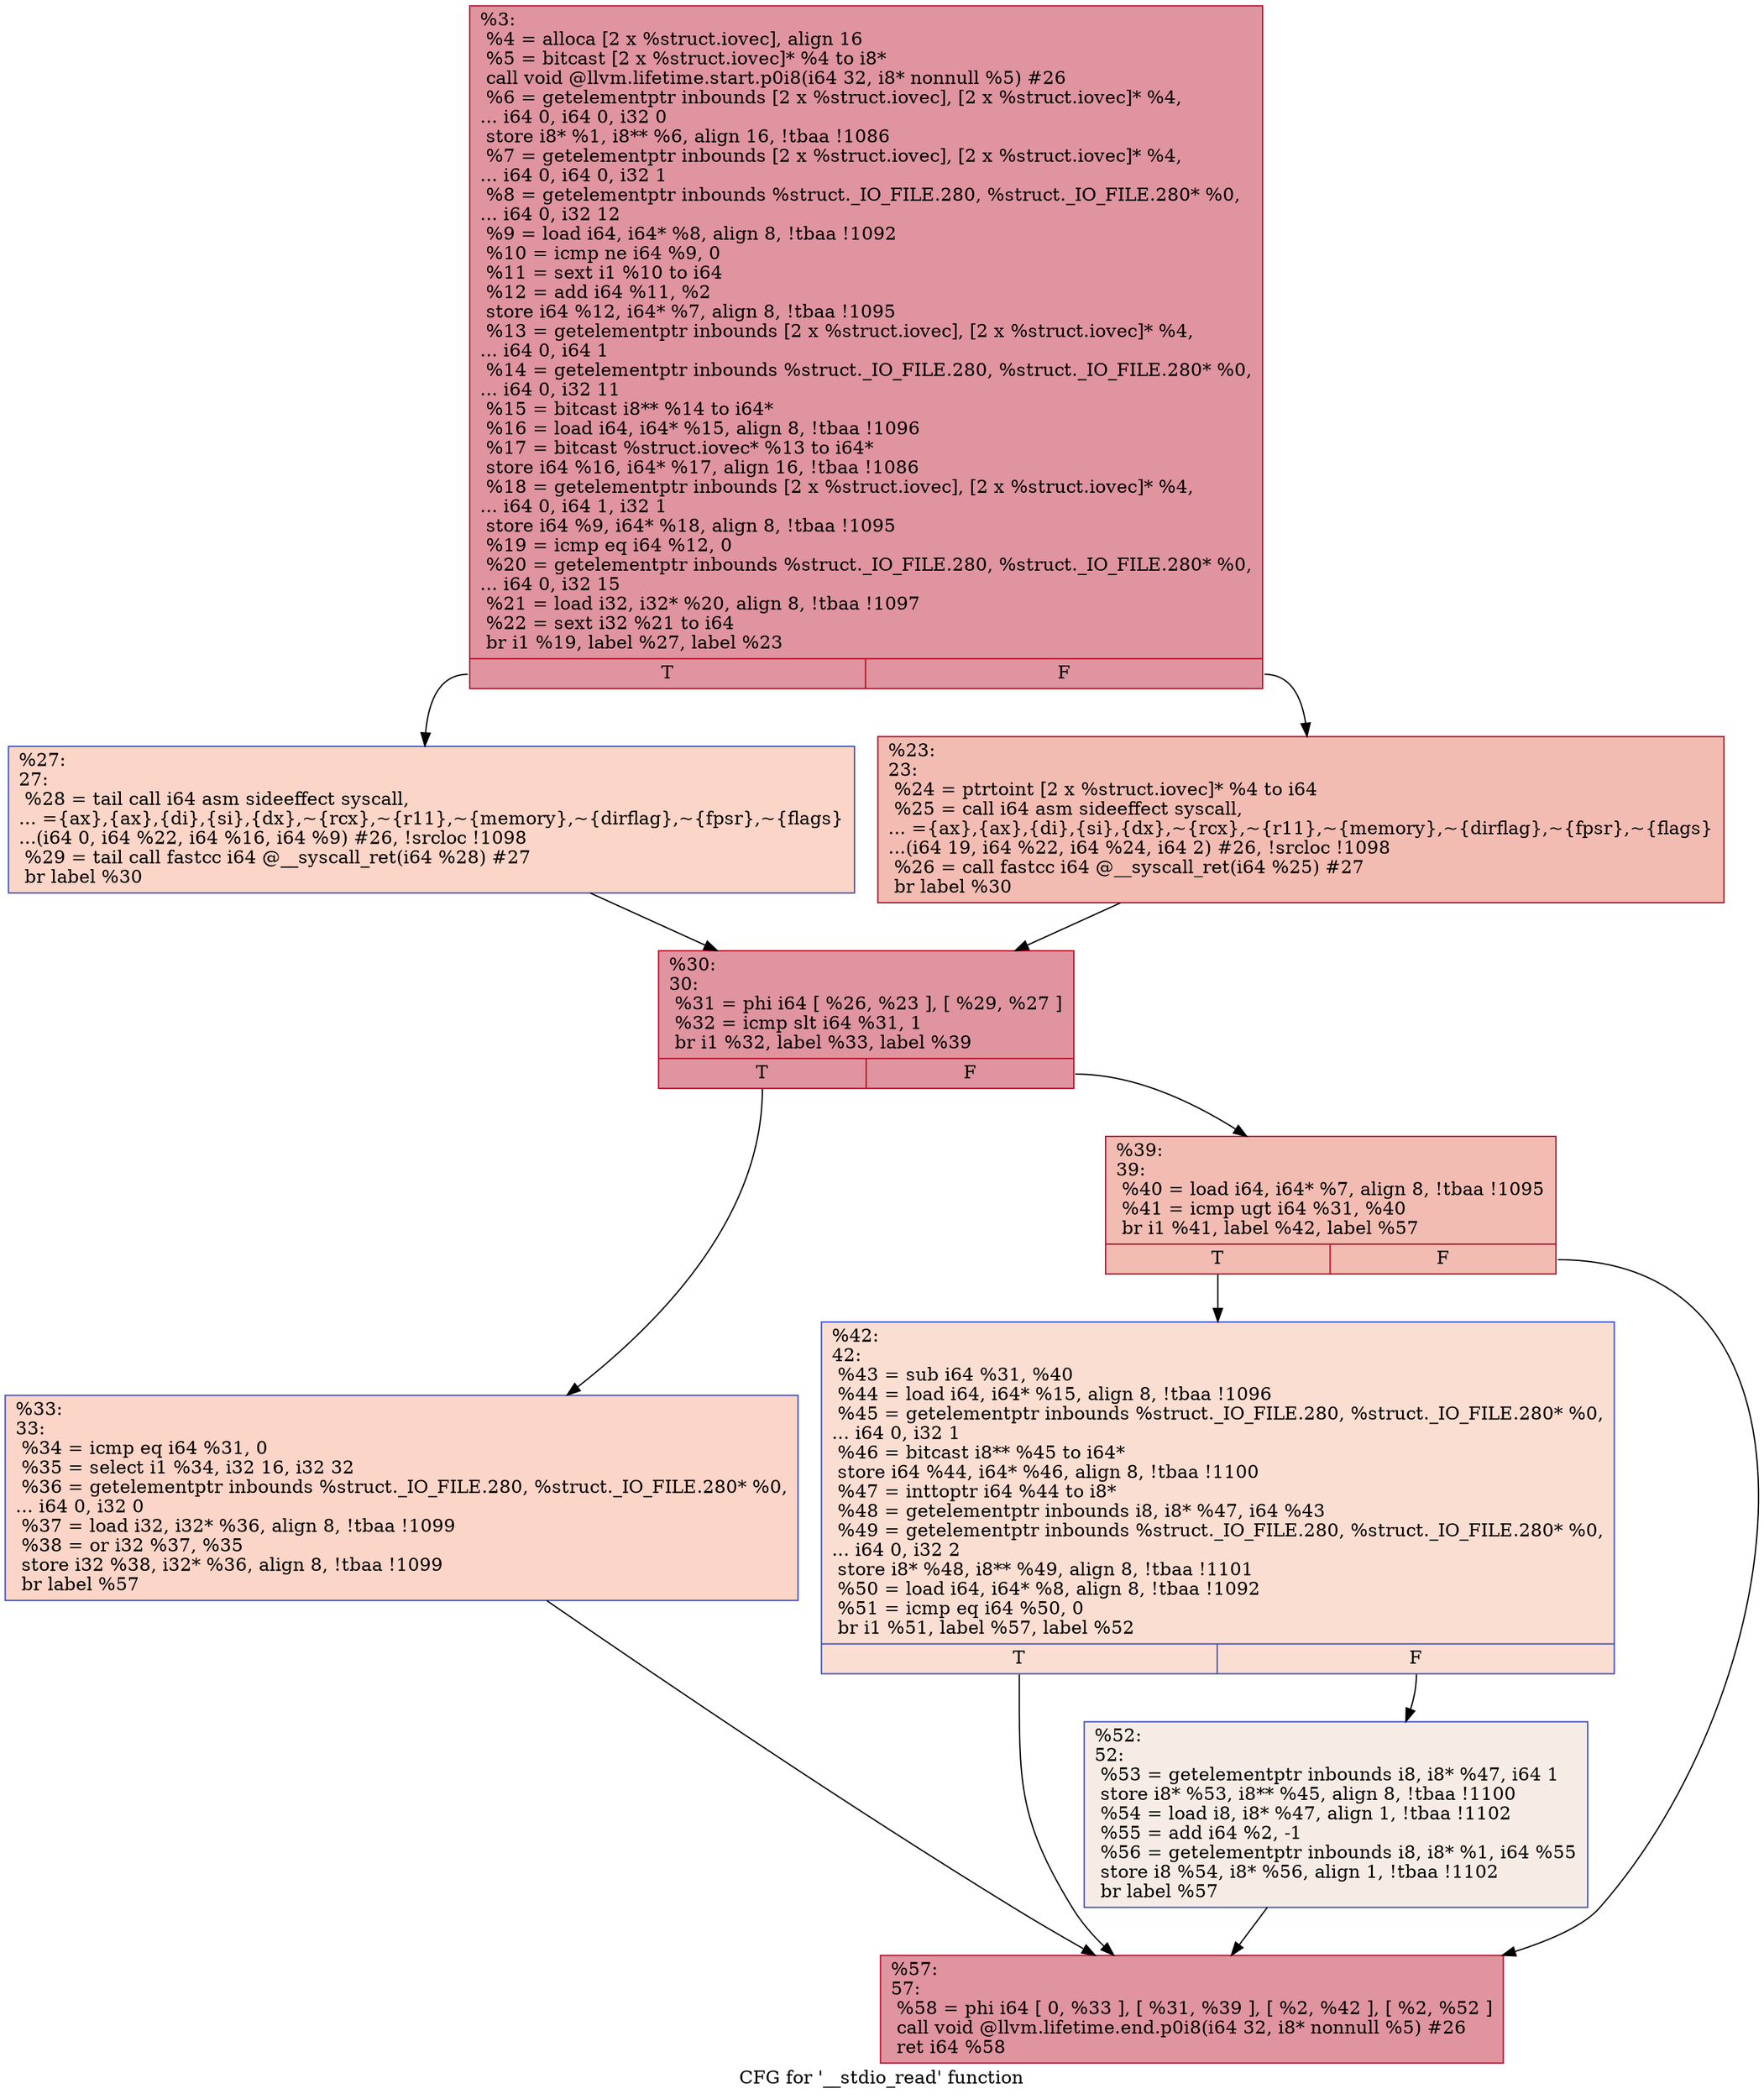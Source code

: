 digraph "CFG for '__stdio_read' function" {
	label="CFG for '__stdio_read' function";

	Node0x1596320 [shape=record,color="#b70d28ff", style=filled, fillcolor="#b70d2870",label="{%3:\l  %4 = alloca [2 x %struct.iovec], align 16\l  %5 = bitcast [2 x %struct.iovec]* %4 to i8*\l  call void @llvm.lifetime.start.p0i8(i64 32, i8* nonnull %5) #26\l  %6 = getelementptr inbounds [2 x %struct.iovec], [2 x %struct.iovec]* %4,\l... i64 0, i64 0, i32 0\l  store i8* %1, i8** %6, align 16, !tbaa !1086\l  %7 = getelementptr inbounds [2 x %struct.iovec], [2 x %struct.iovec]* %4,\l... i64 0, i64 0, i32 1\l  %8 = getelementptr inbounds %struct._IO_FILE.280, %struct._IO_FILE.280* %0,\l... i64 0, i32 12\l  %9 = load i64, i64* %8, align 8, !tbaa !1092\l  %10 = icmp ne i64 %9, 0\l  %11 = sext i1 %10 to i64\l  %12 = add i64 %11, %2\l  store i64 %12, i64* %7, align 8, !tbaa !1095\l  %13 = getelementptr inbounds [2 x %struct.iovec], [2 x %struct.iovec]* %4,\l... i64 0, i64 1\l  %14 = getelementptr inbounds %struct._IO_FILE.280, %struct._IO_FILE.280* %0,\l... i64 0, i32 11\l  %15 = bitcast i8** %14 to i64*\l  %16 = load i64, i64* %15, align 8, !tbaa !1096\l  %17 = bitcast %struct.iovec* %13 to i64*\l  store i64 %16, i64* %17, align 16, !tbaa !1086\l  %18 = getelementptr inbounds [2 x %struct.iovec], [2 x %struct.iovec]* %4,\l... i64 0, i64 1, i32 1\l  store i64 %9, i64* %18, align 8, !tbaa !1095\l  %19 = icmp eq i64 %12, 0\l  %20 = getelementptr inbounds %struct._IO_FILE.280, %struct._IO_FILE.280* %0,\l... i64 0, i32 15\l  %21 = load i32, i32* %20, align 8, !tbaa !1097\l  %22 = sext i32 %21 to i64\l  br i1 %19, label %27, label %23\l|{<s0>T|<s1>F}}"];
	Node0x1596320:s0 -> Node0x15972e0;
	Node0x1596320:s1 -> Node0x1597290;
	Node0x1597290 [shape=record,color="#b70d28ff", style=filled, fillcolor="#e1675170",label="{%23:\l23:                                               \l  %24 = ptrtoint [2 x %struct.iovec]* %4 to i64\l  %25 = call i64 asm sideeffect syscall,\l... =\{ax\},\{ax\},\{di\},\{si\},\{dx\},~\{rcx\},~\{r11\},~\{memory\},~\{dirflag\},~\{fpsr\},~\{flags\}\l...(i64 19, i64 %22, i64 %24, i64 2) #26, !srcloc !1098\l  %26 = call fastcc i64 @__syscall_ret(i64 %25) #27\l  br label %30\l}"];
	Node0x1597290 -> Node0x1597330;
	Node0x15972e0 [shape=record,color="#3d50c3ff", style=filled, fillcolor="#f5a08170",label="{%27:\l27:                                               \l  %28 = tail call i64 asm sideeffect syscall,\l... =\{ax\},\{ax\},\{di\},\{si\},\{dx\},~\{rcx\},~\{r11\},~\{memory\},~\{dirflag\},~\{fpsr\},~\{flags\}\l...(i64 0, i64 %22, i64 %16, i64 %9) #26, !srcloc !1098\l  %29 = tail call fastcc i64 @__syscall_ret(i64 %28) #27\l  br label %30\l}"];
	Node0x15972e0 -> Node0x1597330;
	Node0x1597330 [shape=record,color="#b70d28ff", style=filled, fillcolor="#b70d2870",label="{%30:\l30:                                               \l  %31 = phi i64 [ %26, %23 ], [ %29, %27 ]\l  %32 = icmp slt i64 %31, 1\l  br i1 %32, label %33, label %39\l|{<s0>T|<s1>F}}"];
	Node0x1597330:s0 -> Node0x1597380;
	Node0x1597330:s1 -> Node0x15973d0;
	Node0x1597380 [shape=record,color="#3d50c3ff", style=filled, fillcolor="#f5a08170",label="{%33:\l33:                                               \l  %34 = icmp eq i64 %31, 0\l  %35 = select i1 %34, i32 16, i32 32\l  %36 = getelementptr inbounds %struct._IO_FILE.280, %struct._IO_FILE.280* %0,\l... i64 0, i32 0\l  %37 = load i32, i32* %36, align 8, !tbaa !1099\l  %38 = or i32 %37, %35\l  store i32 %38, i32* %36, align 8, !tbaa !1099\l  br label %57\l}"];
	Node0x1597380 -> Node0x15974c0;
	Node0x15973d0 [shape=record,color="#b70d28ff", style=filled, fillcolor="#e1675170",label="{%39:\l39:                                               \l  %40 = load i64, i64* %7, align 8, !tbaa !1095\l  %41 = icmp ugt i64 %31, %40\l  br i1 %41, label %42, label %57\l|{<s0>T|<s1>F}}"];
	Node0x15973d0:s0 -> Node0x1597420;
	Node0x15973d0:s1 -> Node0x15974c0;
	Node0x1597420 [shape=record,color="#3d50c3ff", style=filled, fillcolor="#f7b59970",label="{%42:\l42:                                               \l  %43 = sub i64 %31, %40\l  %44 = load i64, i64* %15, align 8, !tbaa !1096\l  %45 = getelementptr inbounds %struct._IO_FILE.280, %struct._IO_FILE.280* %0,\l... i64 0, i32 1\l  %46 = bitcast i8** %45 to i64*\l  store i64 %44, i64* %46, align 8, !tbaa !1100\l  %47 = inttoptr i64 %44 to i8*\l  %48 = getelementptr inbounds i8, i8* %47, i64 %43\l  %49 = getelementptr inbounds %struct._IO_FILE.280, %struct._IO_FILE.280* %0,\l... i64 0, i32 2\l  store i8* %48, i8** %49, align 8, !tbaa !1101\l  %50 = load i64, i64* %8, align 8, !tbaa !1092\l  %51 = icmp eq i64 %50, 0\l  br i1 %51, label %57, label %52\l|{<s0>T|<s1>F}}"];
	Node0x1597420:s0 -> Node0x15974c0;
	Node0x1597420:s1 -> Node0x1597470;
	Node0x1597470 [shape=record,color="#3d50c3ff", style=filled, fillcolor="#ecd3c570",label="{%52:\l52:                                               \l  %53 = getelementptr inbounds i8, i8* %47, i64 1\l  store i8* %53, i8** %45, align 8, !tbaa !1100\l  %54 = load i8, i8* %47, align 1, !tbaa !1102\l  %55 = add i64 %2, -1\l  %56 = getelementptr inbounds i8, i8* %1, i64 %55\l  store i8 %54, i8* %56, align 1, !tbaa !1102\l  br label %57\l}"];
	Node0x1597470 -> Node0x15974c0;
	Node0x15974c0 [shape=record,color="#b70d28ff", style=filled, fillcolor="#b70d2870",label="{%57:\l57:                                               \l  %58 = phi i64 [ 0, %33 ], [ %31, %39 ], [ %2, %42 ], [ %2, %52 ]\l  call void @llvm.lifetime.end.p0i8(i64 32, i8* nonnull %5) #26\l  ret i64 %58\l}"];
}
